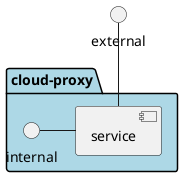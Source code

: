 @startuml

interface external

package "cloud-proxy" #lightblue {
    component service
    interface internal
}
external -- service
internal - service
@enduml
